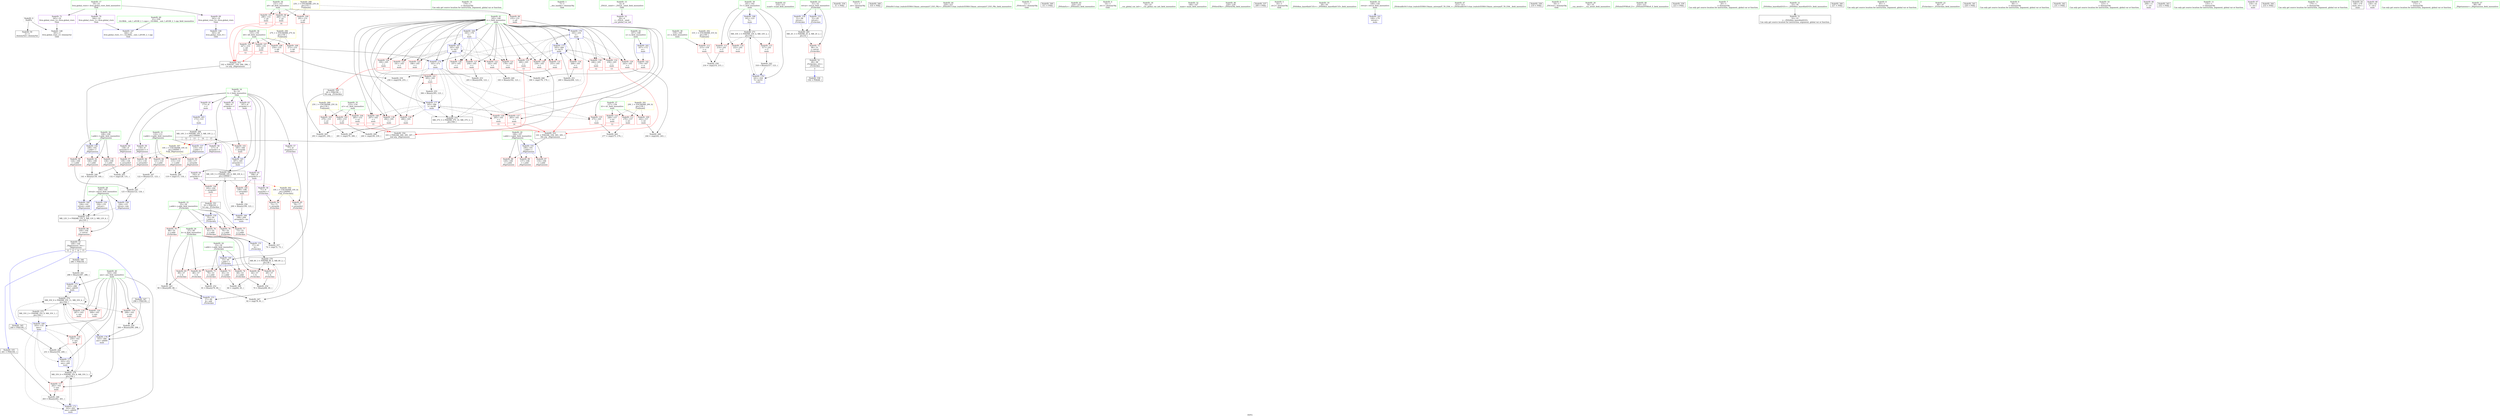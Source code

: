 digraph "SVFG" {
	label="SVFG";

	Node0x55c0185781e0 [shape=record,color=grey,label="{NodeID: 0\nNullPtr}"];
	Node0x55c0185781e0 -> Node0x55c018583120[style=solid];
	Node0x55c0185781e0 -> Node0x55c018589210[style=solid];
	Node0x55c0185b4750 [shape=record,color=black,label="{NodeID: 346\n286 = PHI(100, )\n}"];
	Node0x55c0185b4750 -> Node0x55c01858f1d0[style=solid];
	Node0x55c0185912d0 [shape=record,color=grey,label="{NodeID: 263\n132 = cmp(128, 131, )\n}"];
	Node0x55c0185827e0 [shape=record,color=red,label="{NodeID: 97\n139\<--138\n\<--arrayidx5\n_Z6getansxxx\n}"];
	Node0x55c0185827e0 -> Node0x55c01858fc50[style=solid];
	Node0x55c018578410 [shape=record,color=green,label="{NodeID: 14\n176\<--1\n\<--dummyObj\nCan only get source location for instruction, argument, global var or function.}"];
	Node0x55c018582320 [shape=record,color=red,label="{NodeID: 111\n276\<--157\n\<--b1\nmain\n}"];
	Node0x55c018582320 -> Node0x55c018591150[style=solid];
	Node0x55c018580e50 [shape=record,color=green,label="{NodeID: 28\n104\<--105\nretval\<--retval_field_insensitive\n_Z6getansxxx\n}"];
	Node0x55c018580e50 -> Node0x55c018584f50[style=solid];
	Node0x55c018580e50 -> Node0x55c018589a60[style=solid];
	Node0x55c018580e50 -> Node0x55c018589b30[style=solid];
	Node0x55c018580e50 -> Node0x55c018589c00[style=solid];
	Node0x55c0185a2d60 [shape=record,color=yellow,style=double,label="{NodeID: 291\n29V_1 = ENCHI(MR_29V_0)\npts\{158 \}\nFun[main]}"];
	Node0x55c0185a2d60 -> Node0x55c018582180[style=dashed];
	Node0x55c0185a2d60 -> Node0x55c018582250[style=dashed];
	Node0x55c0185a2d60 -> Node0x55c018582320[style=dashed];
	Node0x55c018587f30 [shape=record,color=red,label="{NodeID: 125\n191\<--165\n\<--i\nmain\n}"];
	Node0x55c018581930 [shape=record,color=green,label="{NodeID: 42\n167\<--168\nn\<--n_field_insensitive\nmain\n}"];
	Node0x55c018581930 -> Node0x55c018588d00[style=solid];
	Node0x55c018581930 -> Node0x55c018589da0[style=solid];
	Node0x55c018588a90 [shape=record,color=red,label="{NodeID: 139\n295\<--165\n\<--i\nmain\n|{<s0>15}}"];
	Node0x55c018588a90:s0 -> Node0x55c0185b4e50[style=solid,color=red];
	Node0x55c018583660 [shape=record,color=purple,label="{NodeID: 56\n71\<--8\narrayidx\<--f\n_Z5checkxx\n}"];
	Node0x55c018583660 -> Node0x55c018584db0[style=solid];
	Node0x55c018589650 [shape=record,color=blue,label="{NodeID: 153\n57\<--90\nk\<--add\n_Z5checkxx\n}"];
	Node0x55c018589650 -> Node0x55c01859e090[style=dashed];
	Node0x55c0185841f0 [shape=record,color=purple,label="{NodeID: 70\n344\<--19\nllvm.global_ctors_1\<--llvm.global_ctors\nGlob }"];
	Node0x55c0185841f0 -> Node0x55c018589110[style=solid];
	Node0x55c01858ff50 [shape=record,color=grey,label="{NodeID: 250\n300 = Binary(299, 298, )\n}"];
	Node0x55c01858ff50 -> Node0x55c01858a900[style=solid];
	Node0x55c01858a1b0 [shape=record,color=blue,label="{NodeID: 167\n165\<--205\ni\<--inc7\nmain\n}"];
	Node0x55c01858a1b0 -> Node0x55c018587bf0[style=dashed];
	Node0x55c01858a1b0 -> Node0x55c018587cc0[style=dashed];
	Node0x55c01858a1b0 -> Node0x55c018587d90[style=dashed];
	Node0x55c01858a1b0 -> Node0x55c018587e60[style=dashed];
	Node0x55c01858a1b0 -> Node0x55c018587f30[style=dashed];
	Node0x55c01858a1b0 -> Node0x55c018588000[style=dashed];
	Node0x55c01858a1b0 -> Node0x55c0185880d0[style=dashed];
	Node0x55c01858a1b0 -> Node0x55c01858a1b0[style=dashed];
	Node0x55c01858a1b0 -> Node0x55c01859d190[style=dashed];
	Node0x55c018584db0 [shape=record,color=red,label="{NodeID: 84\n72\<--71\n\<--arrayidx\n_Z5checkxx\n}"];
	Node0x55c018584db0 -> Node0x55c0185909d0[style=solid];
	Node0x55c018578140 [shape=record,color=green,label="{NodeID: 1\n7\<--1\n__dso_handle\<--dummyObj\nGlob }"];
	Node0x55c0185b4890 [shape=record,color=black,label="{NodeID: 347\n298 = PHI(100, )\n}"];
	Node0x55c0185b4890 -> Node0x55c01858ff50[style=solid];
	Node0x55c018591450 [shape=record,color=grey,label="{NodeID: 264\n240 = cmp(238, 239, )\n}"];
	Node0x55c0185828b0 [shape=record,color=red,label="{NodeID: 98\n235\<--151\n\<--a0\nmain\n}"];
	Node0x55c0185828b0 -> Node0x55c01858a420[style=solid];
	Node0x55c0185772c0 [shape=record,color=green,label="{NodeID: 15\n4\<--6\n_ZStL8__ioinit\<--_ZStL8__ioinit_field_insensitive\nGlob }"];
	Node0x55c0185772c0 -> Node0x55c018583590[style=solid];
	Node0x55c0185823f0 [shape=record,color=red,label="{NodeID: 112\n215\<--159\n\<--o\nmain\n}"];
	Node0x55c0185823f0 -> Node0x55c018590b50[style=solid];
	Node0x55c018580ee0 [shape=record,color=green,label="{NodeID: 29\n106\<--107\ni.addr\<--i.addr_field_insensitive\n_Z6getansxxx\n}"];
	Node0x55c018580ee0 -> Node0x55c018585020[style=solid];
	Node0x55c018580ee0 -> Node0x55c0185850f0[style=solid];
	Node0x55c018580ee0 -> Node0x55c0185851c0[style=solid];
	Node0x55c018580ee0 -> Node0x55c0185897f0[style=solid];
	Node0x55c0185a2e40 [shape=record,color=yellow,style=double,label="{NodeID: 292\n31V_1 = ENCHI(MR_31V_0)\npts\{160 \}\nFun[main]}"];
	Node0x55c0185a2e40 -> Node0x55c0185823f0[style=dashed];
	Node0x55c018588000 [shape=record,color=red,label="{NodeID: 126\n197\<--165\n\<--i\nmain\n}"];
	Node0x55c018581a00 [shape=record,color=green,label="{NodeID: 43\n210\<--211\nscanf\<--scanf_field_insensitive\n}"];
	Node0x55c018588b60 [shape=record,color=red,label="{NodeID: 140\n297\<--165\n\<--i\nmain\n|{<s0>15}}"];
	Node0x55c018588b60:s0 -> Node0x55c0185b5400[style=solid,color=red];
	Node0x55c018583730 [shape=record,color=purple,label="{NodeID: 57\n77\<--8\narrayidx2\<--f\n_Z5checkxx\n}"];
	Node0x55c018583730 -> Node0x55c018584e80[style=solid];
	Node0x55c018589720 [shape=record,color=blue,label="{NodeID: 154\n51\<--94\nretval\<--\n_Z5checkxx\n}"];
	Node0x55c018589720 -> Node0x55c0185a0d90[style=dashed];
	Node0x55c0185842f0 [shape=record,color=purple,label="{NodeID: 71\n345\<--19\nllvm.global_ctors_2\<--llvm.global_ctors\nGlob }"];
	Node0x55c0185842f0 -> Node0x55c018589210[style=solid];
	Node0x55c01829e480 [shape=record,color=black,label="{NodeID: 334\n31 = PHI()\n}"];
	Node0x55c0185900d0 [shape=record,color=grey,label="{NodeID: 251\n269 = Binary(268, 123, )\n}"];
	Node0x55c0185900d0 -> Node0x55c01858a690[style=solid];
	Node0x55c01858a280 [shape=record,color=blue,label="{NodeID: 168\n161\<--123\nT\<--\nmain\n}"];
	Node0x55c01858a280 -> Node0x55c01859c790[style=dashed];
	Node0x55c018584e80 [shape=record,color=red,label="{NodeID: 85\n78\<--77\n\<--arrayidx2\n_Z5checkxx\n}"];
	Node0x55c018584e80 -> Node0x55c018586920[style=solid];
	Node0x55c018576ac0 [shape=record,color=green,label="{NodeID: 2\n11\<--1\n.str\<--dummyObj\nGlob }"];
	Node0x55c0185b49d0 [shape=record,color=black,label="{NodeID: 348\n310 = PHI()\n}"];
	Node0x55c0185915d0 [shape=record,color=grey,label="{NodeID: 265\n293 = cmp(291, 292, )\n}"];
	Node0x55c018582980 [shape=record,color=red,label="{NodeID: 99\n284\<--151\n\<--a0\nmain\n|{<s0>14}}"];
	Node0x55c018582980:s0 -> Node0x55c0185b5200[style=solid,color=red];
	Node0x55c018577390 [shape=record,color=green,label="{NodeID: 16\n8\<--10\nf\<--f_field_insensitive\nGlob }"];
	Node0x55c018577390 -> Node0x55c018583660[style=solid];
	Node0x55c018577390 -> Node0x55c018583730[style=solid];
	Node0x55c018577390 -> Node0x55c018583800[style=solid];
	Node0x55c018577390 -> Node0x55c0185838d0[style=solid];
	Node0x55c018577390 -> Node0x55c0185839a0[style=solid];
	Node0x55c018577390 -> Node0x55c018583a70[style=solid];
	Node0x55c018577390 -> Node0x55c018583b40[style=solid];
	Node0x55c018577390 -> Node0x55c018583c10[style=solid];
	Node0x55c018577390 -> Node0x55c018583ce0[style=solid];
	Node0x55c018577390 -> Node0x55c018583db0[style=solid];
	Node0x55c01859ef90 [shape=record,color=black,label="{NodeID: 279\nMR_12V_3 = PHI(MR_12V_5, MR_12V_2, MR_12V_4, )\npts\{105 \}\n}"];
	Node0x55c01859ef90 -> Node0x55c018584f50[style=dashed];
	Node0x55c0185824c0 [shape=record,color=red,label="{NodeID: 113\n214\<--161\n\<--T\nmain\n}"];
	Node0x55c0185824c0 -> Node0x55c018590b50[style=solid];
	Node0x55c018580f70 [shape=record,color=green,label="{NodeID: 30\n108\<--109\nl.addr\<--l.addr_field_insensitive\n_Z6getansxxx\n}"];
	Node0x55c018580f70 -> Node0x55c018585290[style=solid];
	Node0x55c018580f70 -> Node0x55c018585360[style=solid];
	Node0x55c018580f70 -> Node0x55c018585430[style=solid];
	Node0x55c018580f70 -> Node0x55c0185898c0[style=solid];
	Node0x55c0185880d0 [shape=record,color=red,label="{NodeID: 127\n204\<--165\n\<--i\nmain\n}"];
	Node0x55c0185880d0 -> Node0x55c0185903d0[style=solid];
	Node0x55c018581b00 [shape=record,color=green,label="{NodeID: 44\n220\<--221\n_ZStlsISt11char_traitsIcEERSt13basic_ostreamIcT_ES5_PKc\<--_ZStlsISt11char_traitsIcEERSt13basic_ostreamIcT_ES5_PKc_field_insensitive\n}"];
	Node0x55c0185a3bc0 [shape=record,color=yellow,style=double,label="{NodeID: 307\n10V_1 = ENCHI(MR_10V_0)\npts\{100000 \}\nFun[_Z6getansxxx]}"];
	Node0x55c0185a3bc0 -> Node0x55c0185856a0[style=dashed];
	Node0x55c0185a3bc0 -> Node0x55c018582710[style=dashed];
	Node0x55c0185a3bc0 -> Node0x55c0185827e0[style=dashed];
	Node0x55c018588c30 [shape=record,color=red,label="{NodeID: 141\n305\<--165\n\<--i\nmain\n}"];
	Node0x55c018588c30 -> Node0x55c0185906d0[style=solid];
	Node0x55c018583800 [shape=record,color=purple,label="{NodeID: 58\n117\<--8\narrayidx\<--f\n_Z6getansxxx\n}"];
	Node0x55c018583800 -> Node0x55c0185856a0[style=solid];
	Node0x55c0185897f0 [shape=record,color=blue,label="{NodeID: 155\n106\<--101\ni.addr\<--i\n_Z6getansxxx\n}"];
	Node0x55c0185897f0 -> Node0x55c018585020[style=dashed];
	Node0x55c0185897f0 -> Node0x55c0185850f0[style=dashed];
	Node0x55c0185897f0 -> Node0x55c0185851c0[style=dashed];
	Node0x55c0185843f0 [shape=record,color=red,label="{NodeID: 72\n96\<--51\n\<--retval\n_Z5checkxx\n}"];
	Node0x55c0185843f0 -> Node0x55c018583320[style=solid];
	Node0x55c0185b3ab0 [shape=record,color=black,label="{NodeID: 335\n261 = PHI(100, )\n}"];
	Node0x55c0185b3ab0 -> Node0x55c01858f950[style=solid];
	Node0x55c018590250 [shape=record,color=grey,label="{NodeID: 252\n81 = Binary(79, 80, )\n}"];
	Node0x55c018590250 -> Node0x55c018586920[style=solid];
	Node0x55c01858a350 [shape=record,color=blue,label="{NodeID: 169\n163\<--135\nans\<--\nmain\n}"];
	Node0x55c01858a350 -> Node0x55c018587820[style=dashed];
	Node0x55c01858a350 -> Node0x55c0185878b0[style=dashed];
	Node0x55c01858a350 -> Node0x55c01858a4f0[style=dashed];
	Node0x55c01858a350 -> Node0x55c01858a5c0[style=dashed];
	Node0x55c01858a350 -> Node0x55c01859c290[style=dashed];
	Node0x55c01858a350 -> Node0x55c01859d690[style=dashed];
	Node0x55c018584f50 [shape=record,color=red,label="{NodeID: 86\n144\<--104\n\<--retval\n_Z6getansxxx\n}"];
	Node0x55c018584f50 -> Node0x55c0185833f0[style=solid];
	Node0x55c018576c40 [shape=record,color=green,label="{NodeID: 3\n13\<--1\n_ZSt4cout\<--dummyObj\nGlob }"];
	Node0x55c0185b4aa0 [shape=record,color=black,label="{NodeID: 349\n311 = PHI()\n}"];
	Node0x55c0185867a0 [shape=record,color=grey,label="{NodeID: 266\n244 = cmp(242, 243, )\n}"];
	Node0x55c018582a50 [shape=record,color=red,label="{NodeID: 100\n291\<--151\n\<--a0\nmain\n}"];
	Node0x55c018582a50 -> Node0x55c0185915d0[style=solid];
	Node0x55c018577460 [shape=record,color=green,label="{NodeID: 17\n19\<--23\nllvm.global_ctors\<--llvm.global_ctors_field_insensitive\nGlob }"];
	Node0x55c018577460 -> Node0x55c0185840f0[style=solid];
	Node0x55c018577460 -> Node0x55c0185841f0[style=solid];
	Node0x55c018577460 -> Node0x55c0185842f0[style=solid];
	Node0x55c018582590 [shape=record,color=red,label="{NodeID: 114\n222\<--161\n\<--T\nmain\n}"];
	Node0x55c018581040 [shape=record,color=green,label="{NodeID: 31\n110\<--111\nr.addr\<--r.addr_field_insensitive\n_Z6getansxxx\n}"];
	Node0x55c018581040 -> Node0x55c018585500[style=solid];
	Node0x55c018581040 -> Node0x55c0185855d0[style=solid];
	Node0x55c018581040 -> Node0x55c018589990[style=solid];
	Node0x55c0185881a0 [shape=record,color=red,label="{NodeID: 128\n238\<--165\n\<--i\nmain\n}"];
	Node0x55c0185881a0 -> Node0x55c018591450[style=solid];
	Node0x55c018581c00 [shape=record,color=green,label="{NodeID: 45\n224\<--225\n_ZNSolsEx\<--_ZNSolsEx_field_insensitive\n}"];
	Node0x55c018588d00 [shape=record,color=red,label="{NodeID: 142\n179\<--167\n\<--n\nmain\n}"];
	Node0x55c018588d00 -> Node0x55c018586aa0[style=solid];
	Node0x55c0185838d0 [shape=record,color=purple,label="{NodeID: 59\n130\<--8\narrayidx1\<--f\n_Z6getansxxx\n}"];
	Node0x55c0185838d0 -> Node0x55c018582710[style=solid];
	Node0x55c0185898c0 [shape=record,color=blue,label="{NodeID: 156\n108\<--102\nl.addr\<--l\n_Z6getansxxx\n}"];
	Node0x55c0185898c0 -> Node0x55c018585290[style=dashed];
	Node0x55c0185898c0 -> Node0x55c018585360[style=dashed];
	Node0x55c0185898c0 -> Node0x55c018585430[style=dashed];
	Node0x55c0185844c0 [shape=record,color=red,label="{NodeID: 73\n65\<--53\n\<--i.addr\n_Z5checkxx\n}"];
	Node0x55c0185844c0 -> Node0x55c018586c20[style=solid];
	Node0x55c0185b3ca0 [shape=record,color=black,label="{NodeID: 336\n194 = PHI(48, )\n}"];
	Node0x55c0185903d0 [shape=record,color=grey,label="{NodeID: 253\n205 = Binary(204, 123, )\n}"];
	Node0x55c0185903d0 -> Node0x55c01858a1b0[style=solid];
	Node0x55c01858a420 [shape=record,color=blue,label="{NodeID: 170\n165\<--235\ni\<--\nmain\n}"];
	Node0x55c01858a420 -> Node0x55c0185881a0[style=dashed];
	Node0x55c01858a420 -> Node0x55c018588270[style=dashed];
	Node0x55c01858a420 -> Node0x55c018588340[style=dashed];
	Node0x55c01858a420 -> Node0x55c018588410[style=dashed];
	Node0x55c01858a420 -> Node0x55c0185884e0[style=dashed];
	Node0x55c01858a420 -> Node0x55c0185885b0[style=dashed];
	Node0x55c01858a420 -> Node0x55c018588680[style=dashed];
	Node0x55c01858a420 -> Node0x55c01858a690[style=dashed];
	Node0x55c01858a420 -> Node0x55c01858a760[style=dashed];
	Node0x55c018585020 [shape=record,color=red,label="{NodeID: 87\n116\<--106\n\<--i.addr\n_Z6getansxxx\n}"];
	Node0x55c018565d80 [shape=record,color=green,label="{NodeID: 4\n14\<--1\n.str.1\<--dummyObj\nGlob }"];
	Node0x55c0185b4b70 [shape=record,color=black,label="{NodeID: 350\n49 = PHI(190, )\n0th arg _Z5checkxx }"];
	Node0x55c0185b4b70 -> Node0x55c018589310[style=solid];
	Node0x55c018586920 [shape=record,color=grey,label="{NodeID: 267\n82 = cmp(78, 81, )\n}"];
	Node0x55c018582b20 [shape=record,color=red,label="{NodeID: 101\n296\<--151\n\<--a0\nmain\n|{<s0>15}}"];
	Node0x55c018582b20:s0 -> Node0x55c0185b5200[style=solid,color=red];
	Node0x55c018577530 [shape=record,color=green,label="{NodeID: 18\n24\<--25\n__cxx_global_var_init\<--__cxx_global_var_init_field_insensitive\n}"];
	Node0x55c018587790 [shape=record,color=red,label="{NodeID: 115\n317\<--161\n\<--T\nmain\n}"];
	Node0x55c018587790 -> Node0x55c01858f350[style=solid];
	Node0x55c018581110 [shape=record,color=green,label="{NodeID: 32\n146\<--147\nmain\<--main_field_insensitive\n}"];
	Node0x55c018588270 [shape=record,color=red,label="{NodeID: 129\n243\<--165\n\<--i\nmain\n}"];
	Node0x55c018588270 -> Node0x55c0185867a0[style=solid];
	Node0x55c018581d00 [shape=record,color=green,label="{NodeID: 46\n229\<--230\n_ZNSirsERx\<--_ZNSirsERx_field_insensitive\n}"];
	Node0x55c018588dd0 [shape=record,color=red,label="{NodeID: 143\n185\<--184\n\<--arrayidx\nmain\n}"];
	Node0x55c018588dd0 -> Node0x55c01858a010[style=solid];
	Node0x55c0185839a0 [shape=record,color=purple,label="{NodeID: 60\n138\<--8\narrayidx5\<--f\n_Z6getansxxx\n}"];
	Node0x55c0185839a0 -> Node0x55c0185827e0[style=solid];
	Node0x55c018589990 [shape=record,color=blue,label="{NodeID: 157\n110\<--103\nr.addr\<--r\n_Z6getansxxx\n}"];
	Node0x55c018589990 -> Node0x55c018585500[style=dashed];
	Node0x55c018589990 -> Node0x55c0185855d0[style=dashed];
	Node0x55c018584590 [shape=record,color=red,label="{NodeID: 74\n68\<--53\n\<--i.addr\n_Z5checkxx\n}"];
	Node0x55c018584590 -> Node0x55c018590550[style=solid];
	Node0x55c0185b3d70 [shape=record,color=black,label="{NodeID: 337\n209 = PHI()\n}"];
	Node0x55c018590550 [shape=record,color=grey,label="{NodeID: 254\n70 = Binary(68, 69, )\n}"];
	Node0x55c01858a4f0 [shape=record,color=blue,label="{NodeID: 171\n163\<--251\nans\<--add\nmain\n}"];
	Node0x55c01858a4f0 -> Node0x55c01859c290[style=dashed];
	Node0x55c0185850f0 [shape=record,color=red,label="{NodeID: 88\n129\<--106\n\<--i.addr\n_Z6getansxxx\n}"];
	Node0x55c018565e10 [shape=record,color=green,label="{NodeID: 5\n16\<--1\n.str.2\<--dummyObj\nGlob }"];
	Node0x55c0185b4d10 [shape=record,color=black,label="{NodeID: 351\n50 = PHI(193, )\n1st arg _Z5checkxx }"];
	Node0x55c0185b4d10 -> Node0x55c0185893e0[style=solid];
	Node0x55c018586aa0 [shape=record,color=grey,label="{NodeID: 268\n180 = cmp(178, 179, )\n}"];
	Node0x55c018582bf0 [shape=record,color=red,label="{NodeID: 102\n239\<--153\n\<--a1\nmain\n}"];
	Node0x55c018582bf0 -> Node0x55c018591450[style=solid];
	Node0x55c018577600 [shape=record,color=green,label="{NodeID: 19\n28\<--29\n_ZNSt8ios_base4InitC1Ev\<--_ZNSt8ios_base4InitC1Ev_field_insensitive\n}"];
	Node0x55c018587820 [shape=record,color=red,label="{NodeID: 116\n250\<--163\n\<--ans\nmain\n}"];
	Node0x55c018587820 -> Node0x55c01858f650[style=solid];
	Node0x55c0185811e0 [shape=record,color=green,label="{NodeID: 33\n149\<--150\nretval\<--retval_field_insensitive\nmain\n}"];
	Node0x55c0185811e0 -> Node0x55c018589cd0[style=solid];
	Node0x55c018588340 [shape=record,color=red,label="{NodeID: 130\n246\<--165\n\<--i\nmain\n|{<s0>12}}"];
	Node0x55c018588340:s0 -> Node0x55c0185b4e50[style=solid,color=red];
	Node0x55c018581e00 [shape=record,color=green,label="{NodeID: 47\n312\<--313\n_ZSt4endlIcSt11char_traitsIcEERSt13basic_ostreamIT_T0_ES6_\<--_ZSt4endlIcSt11char_traitsIcEERSt13basic_ostreamIT_T0_ES6__field_insensitive\n}"];
	Node0x55c018588ea0 [shape=record,color=red,label="{NodeID: 144\n193\<--192\n\<--arrayidx3\nmain\n|{<s0>3}}"];
	Node0x55c018588ea0:s0 -> Node0x55c0185b4d10[style=solid,color=red];
	Node0x55c018583a70 [shape=record,color=purple,label="{NodeID: 61\n173\<--8\n\<--f\nmain\n}"];
	Node0x55c018583a70 -> Node0x55c018589e70[style=solid];
	Node0x55c01858f1d0 [shape=record,color=grey,label="{NodeID: 241\n288 = Binary(287, 286, )\n}"];
	Node0x55c01858f1d0 -> Node0x55c01858a830[style=solid];
	Node0x55c018589a60 [shape=record,color=blue,label="{NodeID: 158\n104\<--125\nretval\<--sub\n_Z6getansxxx\n}"];
	Node0x55c018589a60 -> Node0x55c01859ef90[style=dashed];
	Node0x55c018584660 [shape=record,color=red,label="{NodeID: 75\n79\<--53\n\<--i.addr\n_Z5checkxx\n}"];
	Node0x55c018584660 -> Node0x55c018590250[style=solid];
	Node0x55c0185b3e40 [shape=record,color=black,label="{NodeID: 338\n219 = PHI()\n}"];
	Node0x55c0185906d0 [shape=record,color=grey,label="{NodeID: 255\n306 = Binary(305, 123, )\n}"];
	Node0x55c0185906d0 -> Node0x55c01858a9d0[style=solid];
	Node0x55c01858a5c0 [shape=record,color=blue,label="{NodeID: 172\n163\<--263\nans\<--add28\nmain\n}"];
	Node0x55c01858a5c0 -> Node0x55c01859c290[style=dashed];
	Node0x55c0185851c0 [shape=record,color=red,label="{NodeID: 89\n137\<--106\n\<--i.addr\n_Z6getansxxx\n}"];
	Node0x55c018562950 [shape=record,color=green,label="{NodeID: 6\n18\<--1\n_ZSt3cin\<--dummyObj\nGlob }"];
	Node0x55c0185b4e50 [shape=record,color=black,label="{NodeID: 352\n101 = PHI(246, 258, 283, 295, )\n0th arg _Z6getansxxx }"];
	Node0x55c0185b4e50 -> Node0x55c0185897f0[style=solid];
	Node0x55c018586c20 [shape=record,color=grey,label="{NodeID: 269\n66 = cmp(64, 65, )\n}"];
	Node0x55c018582cc0 [shape=record,color=red,label="{NodeID: 103\n279\<--153\n\<--a1\nmain\n}"];
	Node0x55c018582cc0 -> Node0x55c018590fd0[style=solid];
	Node0x55c0185776d0 [shape=record,color=green,label="{NodeID: 20\n34\<--35\n__cxa_atexit\<--__cxa_atexit_field_insensitive\n}"];
	Node0x55c0185878b0 [shape=record,color=red,label="{NodeID: 117\n262\<--163\n\<--ans\nmain\n}"];
	Node0x55c0185878b0 -> Node0x55c01858f950[style=solid];
	Node0x55c0185812b0 [shape=record,color=green,label="{NodeID: 34\n151\<--152\na0\<--a0_field_insensitive\nmain\n}"];
	Node0x55c0185812b0 -> Node0x55c0185828b0[style=solid];
	Node0x55c0185812b0 -> Node0x55c018582980[style=solid];
	Node0x55c0185812b0 -> Node0x55c018582a50[style=solid];
	Node0x55c0185812b0 -> Node0x55c018582b20[style=solid];
	Node0x55c018588410 [shape=record,color=red,label="{NodeID: 131\n255\<--165\n\<--i\nmain\n}"];
	Node0x55c018588410 -> Node0x55c018590cd0[style=solid];
	Node0x55c018582f20 [shape=record,color=green,label="{NodeID: 48\n314\<--315\n_ZNSolsEPFRSoS_E\<--_ZNSolsEPFRSoS_E_field_insensitive\n}"];
	Node0x55c018588f70 [shape=record,color=red,label="{NodeID: 145\n199\<--198\n\<--arrayidx5\nmain\n}"];
	Node0x55c018588f70 -> Node0x55c018590850[style=solid];
	Node0x55c018583b40 [shape=record,color=purple,label="{NodeID: 62\n184\<--8\narrayidx\<--f\nmain\n}"];
	Node0x55c018583b40 -> Node0x55c018588dd0[style=solid];
	Node0x55c01858f350 [shape=record,color=grey,label="{NodeID: 242\n318 = Binary(317, 123, )\n}"];
	Node0x55c01858f350 -> Node0x55c01858aaa0[style=solid];
	Node0x55c018589b30 [shape=record,color=blue,label="{NodeID: 159\n104\<--135\nretval\<--\n_Z6getansxxx\n}"];
	Node0x55c018589b30 -> Node0x55c01859ef90[style=dashed];
	Node0x55c018584730 [shape=record,color=red,label="{NodeID: 76\n61\<--55\n\<--j.addr\n_Z5checkxx\n}"];
	Node0x55c018584730 -> Node0x55c0185894b0[style=solid];
	Node0x55c0185b3f10 [shape=record,color=black,label="{NodeID: 339\n223 = PHI()\n}"];
	Node0x55c018590850 [shape=record,color=grey,label="{NodeID: 256\n200 = Binary(199, 123, )\n}"];
	Node0x55c018590850 -> Node0x55c01858a0e0[style=solid];
	Node0x55c01858a690 [shape=record,color=blue,label="{NodeID: 173\n165\<--269\ni\<--inc31\nmain\n}"];
	Node0x55c01858a690 -> Node0x55c0185881a0[style=dashed];
	Node0x55c01858a690 -> Node0x55c018588270[style=dashed];
	Node0x55c01858a690 -> Node0x55c018588340[style=dashed];
	Node0x55c01858a690 -> Node0x55c018588410[style=dashed];
	Node0x55c01858a690 -> Node0x55c0185884e0[style=dashed];
	Node0x55c01858a690 -> Node0x55c0185885b0[style=dashed];
	Node0x55c01858a690 -> Node0x55c018588680[style=dashed];
	Node0x55c01858a690 -> Node0x55c01858a690[style=dashed];
	Node0x55c01858a690 -> Node0x55c01858a760[style=dashed];
	Node0x55c018585290 [shape=record,color=red,label="{NodeID: 90\n124\<--108\n\<--l.addr\n_Z6getansxxx\n}"];
	Node0x55c018585290 -> Node0x55c01858f7d0[style=solid];
	Node0x55c0185629e0 [shape=record,color=green,label="{NodeID: 7\n20\<--1\n\<--dummyObj\nCan only get source location for instruction, argument, global var or function.}"];
	Node0x55c0185b5200 [shape=record,color=black,label="{NodeID: 353\n102 = PHI(247, 259, 284, 296, )\n1st arg _Z6getansxxx }"];
	Node0x55c0185b5200 -> Node0x55c0185898c0[style=solid];
	Node0x55c01859c290 [shape=record,color=black,label="{NodeID: 270\nMR_35V_6 = PHI(MR_35V_8, MR_35V_5, )\npts\{164 \}\n}"];
	Node0x55c01859c290 -> Node0x55c018587820[style=dashed];
	Node0x55c01859c290 -> Node0x55c0185878b0[style=dashed];
	Node0x55c01859c290 -> Node0x55c01858a4f0[style=dashed];
	Node0x55c01859c290 -> Node0x55c01858a5c0[style=dashed];
	Node0x55c01859c290 -> Node0x55c01859c290[style=dashed];
	Node0x55c01859c290 -> Node0x55c01859d690[style=dashed];
	Node0x55c018582d90 [shape=record,color=red,label="{NodeID: 104\n285\<--153\n\<--a1\nmain\n|{<s0>14}}"];
	Node0x55c018582d90:s0 -> Node0x55c0185b5400[style=solid,color=red];
	Node0x55c0185777a0 [shape=record,color=green,label="{NodeID: 21\n33\<--39\n_ZNSt8ios_base4InitD1Ev\<--_ZNSt8ios_base4InitD1Ev_field_insensitive\n}"];
	Node0x55c0185777a0 -> Node0x55c018583220[style=solid];
	Node0x55c0185a0890 [shape=record,color=black,label="{NodeID: 284\nMR_10V_3 = PHI(MR_10V_5, MR_10V_2, )\npts\{100000 \}\n|{|<s2>12|<s3>13|<s4>14|<s5>15}}"];
	Node0x55c0185a0890 -> Node0x55c018588dd0[style=dashed];
	Node0x55c0185a0890 -> Node0x55c01858a010[style=dashed];
	Node0x55c0185a0890:s2 -> Node0x55c0185a3bc0[style=dashed,color=red];
	Node0x55c0185a0890:s3 -> Node0x55c0185a3bc0[style=dashed,color=red];
	Node0x55c0185a0890:s4 -> Node0x55c0185a3bc0[style=dashed,color=red];
	Node0x55c0185a0890:s5 -> Node0x55c0185a3bc0[style=dashed,color=red];
	Node0x55c018587980 [shape=record,color=red,label="{NodeID: 118\n287\<--163\n\<--ans\nmain\n}"];
	Node0x55c018587980 -> Node0x55c01858f1d0[style=solid];
	Node0x55c018581380 [shape=record,color=green,label="{NodeID: 35\n153\<--154\na1\<--a1_field_insensitive\nmain\n}"];
	Node0x55c018581380 -> Node0x55c018582bf0[style=solid];
	Node0x55c018581380 -> Node0x55c018582cc0[style=solid];
	Node0x55c018581380 -> Node0x55c018582d90[style=solid];
	Node0x55c0185884e0 [shape=record,color=red,label="{NodeID: 132\n258\<--165\n\<--i\nmain\n|{<s0>13}}"];
	Node0x55c0185884e0:s0 -> Node0x55c0185b4e50[style=solid,color=red];
	Node0x55c018583020 [shape=record,color=green,label="{NodeID: 49\n21\<--339\n_GLOBAL__sub_I_a9108_2_1.cpp\<--_GLOBAL__sub_I_a9108_2_1.cpp_field_insensitive\n}"];
	Node0x55c018583020 -> Node0x55c018589110[style=solid];
	Node0x55c018589040 [shape=record,color=blue,label="{NodeID: 146\n343\<--20\nllvm.global_ctors_0\<--\nGlob }"];
	Node0x55c018583c10 [shape=record,color=purple,label="{NodeID: 63\n187\<--8\narrayidx1\<--f\nmain\n}"];
	Node0x55c018583c10 -> Node0x55c01858a010[style=solid];
	Node0x55c01858f4d0 [shape=record,color=grey,label="{NodeID: 243\n90 = Binary(89, 88, )\n}"];
	Node0x55c01858f4d0 -> Node0x55c018589650[style=solid];
	Node0x55c018589c00 [shape=record,color=blue,label="{NodeID: 160\n104\<--141\nretval\<--sub6\n_Z6getansxxx\n}"];
	Node0x55c018589c00 -> Node0x55c01859ef90[style=dashed];
	Node0x55c018584800 [shape=record,color=red,label="{NodeID: 77\n73\<--55\n\<--j.addr\n_Z5checkxx\n}"];
	Node0x55c018584800 -> Node0x55c0185909d0[style=solid];
	Node0x55c0185b4010 [shape=record,color=black,label="{NodeID: 340\n227 = PHI()\n}"];
	Node0x55c0185909d0 [shape=record,color=grey,label="{NodeID: 257\n74 = cmp(72, 73, )\n}"];
	Node0x55c01858a760 [shape=record,color=blue,label="{NodeID: 174\n165\<--272\ni\<--\nmain\n}"];
	Node0x55c01858a760 -> Node0x55c018588750[style=dashed];
	Node0x55c01858a760 -> Node0x55c018588820[style=dashed];
	Node0x55c01858a760 -> Node0x55c0185888f0[style=dashed];
	Node0x55c01858a760 -> Node0x55c0185889c0[style=dashed];
	Node0x55c01858a760 -> Node0x55c018588a90[style=dashed];
	Node0x55c01858a760 -> Node0x55c018588b60[style=dashed];
	Node0x55c01858a760 -> Node0x55c018588c30[style=dashed];
	Node0x55c01858a760 -> Node0x55c01858a9d0[style=dashed];
	Node0x55c01858a760 -> Node0x55c01859d190[style=dashed];
	Node0x55c018585360 [shape=record,color=red,label="{NodeID: 91\n128\<--108\n\<--l.addr\n_Z6getansxxx\n}"];
	Node0x55c018585360 -> Node0x55c0185912d0[style=solid];
	Node0x55c018577d40 [shape=record,color=green,label="{NodeID: 8\n85\<--1\n\<--dummyObj\nCan only get source location for instruction, argument, global var or function.}"];
	Node0x55c0185b5400 [shape=record,color=black,label="{NodeID: 354\n103 = PHI(248, 260, 285, 297, )\n2nd arg _Z6getansxxx }"];
	Node0x55c0185b5400 -> Node0x55c018589990[style=solid];
	Node0x55c01859c790 [shape=record,color=black,label="{NodeID: 271\nMR_33V_3 = PHI(MR_33V_4, MR_33V_2, )\npts\{162 \}\n}"];
	Node0x55c01859c790 -> Node0x55c0185824c0[style=dashed];
	Node0x55c01859c790 -> Node0x55c018582590[style=dashed];
	Node0x55c01859c790 -> Node0x55c018587790[style=dashed];
	Node0x55c01859c790 -> Node0x55c01858aaa0[style=dashed];
	Node0x55c018582e60 [shape=record,color=red,label="{NodeID: 105\n247\<--155\n\<--b0\nmain\n|{<s0>12}}"];
	Node0x55c018582e60:s0 -> Node0x55c0185b5200[style=solid,color=red];
	Node0x55c018580af0 [shape=record,color=green,label="{NodeID: 22\n46\<--47\n_Z5checkxx\<--_Z5checkxx_field_insensitive\n}"];
	Node0x55c0185a0d90 [shape=record,color=black,label="{NodeID: 285\nMR_2V_3 = PHI(MR_2V_4, MR_2V_2, )\npts\{52 \}\n}"];
	Node0x55c0185a0d90 -> Node0x55c0185843f0[style=dashed];
	Node0x55c018587a50 [shape=record,color=red,label="{NodeID: 119\n299\<--163\n\<--ans\nmain\n}"];
	Node0x55c018587a50 -> Node0x55c01858ff50[style=solid];
	Node0x55c018581450 [shape=record,color=green,label="{NodeID: 36\n155\<--156\nb0\<--b0_field_insensitive\nmain\n}"];
	Node0x55c018581450 -> Node0x55c018582e60[style=solid];
	Node0x55c018581450 -> Node0x55c018581f10[style=solid];
	Node0x55c018581450 -> Node0x55c018581fe0[style=solid];
	Node0x55c018581450 -> Node0x55c0185820b0[style=solid];
	Node0x55c0185885b0 [shape=record,color=red,label="{NodeID: 133\n260\<--165\n\<--i\nmain\n|{<s0>13}}"];
	Node0x55c0185885b0:s0 -> Node0x55c0185b5400[style=solid,color=red];
	Node0x55c018583120 [shape=record,color=black,label="{NodeID: 50\n2\<--3\ndummyVal\<--dummyVal\n}"];
	Node0x55c018589110 [shape=record,color=blue,label="{NodeID: 147\n344\<--21\nllvm.global_ctors_1\<--_GLOBAL__sub_I_a9108_2_1.cpp\nGlob }"];
	Node0x55c018583ce0 [shape=record,color=purple,label="{NodeID: 64\n192\<--8\narrayidx3\<--f\nmain\n}"];
	Node0x55c018583ce0 -> Node0x55c018588ea0[style=solid];
	Node0x55c01858f650 [shape=record,color=grey,label="{NodeID: 244\n251 = Binary(250, 249, )\n}"];
	Node0x55c01858f650 -> Node0x55c01858a4f0[style=solid];
	Node0x55c018589cd0 [shape=record,color=blue,label="{NodeID: 161\n149\<--170\nretval\<--\nmain\n}"];
	Node0x55c0185848d0 [shape=record,color=red,label="{NodeID: 78\n76\<--55\n\<--j.addr\n_Z5checkxx\n}"];
	Node0x55c0185b40e0 [shape=record,color=black,label="{NodeID: 341\n228 = PHI()\n}"];
	Node0x55c018590b50 [shape=record,color=grey,label="{NodeID: 258\n216 = cmp(214, 215, )\n}"];
	Node0x55c01858a830 [shape=record,color=blue,label="{NodeID: 175\n163\<--288\nans\<--add39\nmain\n}"];
	Node0x55c01858a830 -> Node0x55c01859d690[style=dashed];
	Node0x55c018585430 [shape=record,color=red,label="{NodeID: 92\n140\<--108\n\<--l.addr\n_Z6getansxxx\n}"];
	Node0x55c018585430 -> Node0x55c01858fc50[style=solid];
	Node0x55c018577dd0 [shape=record,color=green,label="{NodeID: 9\n94\<--1\n\<--dummyObj\nCan only get source location for instruction, argument, global var or function.}"];
	Node0x55c01859cc90 [shape=record,color=black,label="{NodeID: 272\nMR_35V_2 = PHI(MR_35V_9, MR_35V_1, )\npts\{164 \}\n}"];
	Node0x55c01859cc90 -> Node0x55c01858a350[style=dashed];
	Node0x55c018581f10 [shape=record,color=red,label="{NodeID: 106\n254\<--155\n\<--b0\nmain\n}"];
	Node0x55c018581f10 -> Node0x55c018590cd0[style=solid];
	Node0x55c018580b80 [shape=record,color=green,label="{NodeID: 23\n51\<--52\nretval\<--retval_field_insensitive\n_Z5checkxx\n}"];
	Node0x55c018580b80 -> Node0x55c0185843f0[style=solid];
	Node0x55c018580b80 -> Node0x55c018589580[style=solid];
	Node0x55c018580b80 -> Node0x55c018589720[style=solid];
	Node0x55c0185a1290 [shape=record,color=black,label="{NodeID: 286\nMR_10V_5 = PHI(MR_10V_6, MR_10V_4, )\npts\{100000 \}\n|{|<s4>3}}"];
	Node0x55c0185a1290 -> Node0x55c018588ea0[style=dashed];
	Node0x55c0185a1290 -> Node0x55c018588f70[style=dashed];
	Node0x55c0185a1290 -> Node0x55c01858a0e0[style=dashed];
	Node0x55c0185a1290 -> Node0x55c0185a0890[style=dashed];
	Node0x55c0185a1290:s4 -> Node0x55c0185a3730[style=dashed,color=red];
	Node0x55c018587b20 [shape=record,color=red,label="{NodeID: 120\n309\<--163\n\<--ans\nmain\n}"];
	Node0x55c018581520 [shape=record,color=green,label="{NodeID: 37\n157\<--158\nb1\<--b1_field_insensitive\nmain\n}"];
	Node0x55c018581520 -> Node0x55c018582180[style=solid];
	Node0x55c018581520 -> Node0x55c018582250[style=solid];
	Node0x55c018581520 -> Node0x55c018582320[style=solid];
	Node0x55c018588680 [shape=record,color=red,label="{NodeID: 134\n268\<--165\n\<--i\nmain\n}"];
	Node0x55c018588680 -> Node0x55c0185900d0[style=solid];
	Node0x55c018583220 [shape=record,color=black,label="{NodeID: 51\n32\<--33\n\<--_ZNSt8ios_base4InitD1Ev\nCan only get source location for instruction, argument, global var or function.}"];
	Node0x55c018589210 [shape=record,color=blue, style = dotted,label="{NodeID: 148\n345\<--3\nllvm.global_ctors_2\<--dummyVal\nGlob }"];
	Node0x55c018583db0 [shape=record,color=purple,label="{NodeID: 65\n198\<--8\narrayidx5\<--f\nmain\n}"];
	Node0x55c018583db0 -> Node0x55c018588f70[style=solid];
	Node0x55c018583db0 -> Node0x55c01858a0e0[style=solid];
	Node0x55c01858f7d0 [shape=record,color=grey,label="{NodeID: 245\n125 = Binary(122, 124, )\n}"];
	Node0x55c01858f7d0 -> Node0x55c018589a60[style=solid];
	Node0x55c018589da0 [shape=record,color=blue,label="{NodeID: 162\n167\<--172\nn\<--\nmain\n}"];
	Node0x55c018589da0 -> Node0x55c018588d00[style=dashed];
	Node0x55c0185849a0 [shape=record,color=red,label="{NodeID: 79\n88\<--55\n\<--j.addr\n_Z5checkxx\n}"];
	Node0x55c0185849a0 -> Node0x55c01858f4d0[style=solid];
	Node0x55c0185b4210 [shape=record,color=black,label="{NodeID: 342\n231 = PHI()\n}"];
	Node0x55c018590cd0 [shape=record,color=grey,label="{NodeID: 259\n256 = cmp(254, 255, )\n}"];
	Node0x55c01858a900 [shape=record,color=blue,label="{NodeID: 176\n163\<--300\nans\<--add44\nmain\n}"];
	Node0x55c01858a900 -> Node0x55c01859d690[style=dashed];
	Node0x55c018585500 [shape=record,color=red,label="{NodeID: 93\n115\<--110\n\<--r.addr\n_Z6getansxxx\n}"];
	Node0x55c018585500 -> Node0x55c018590e50[style=solid];
	Node0x55c018577f00 [shape=record,color=green,label="{NodeID: 10\n123\<--1\n\<--dummyObj\nCan only get source location for instruction, argument, global var or function.}"];
	Node0x55c01859d190 [shape=record,color=black,label="{NodeID: 273\nMR_37V_5 = PHI(MR_37V_10, MR_37V_3, )\npts\{166 \}\n}"];
	Node0x55c01859d190 -> Node0x55c01858a420[style=dashed];
	Node0x55c018581fe0 [shape=record,color=red,label="{NodeID: 107\n259\<--155\n\<--b0\nmain\n|{<s0>13}}"];
	Node0x55c018581fe0:s0 -> Node0x55c0185b5200[style=solid,color=red];
	Node0x55c018580c10 [shape=record,color=green,label="{NodeID: 24\n53\<--54\ni.addr\<--i.addr_field_insensitive\n_Z5checkxx\n}"];
	Node0x55c018580c10 -> Node0x55c0185844c0[style=solid];
	Node0x55c018580c10 -> Node0x55c018584590[style=solid];
	Node0x55c018580c10 -> Node0x55c018584660[style=solid];
	Node0x55c018580c10 -> Node0x55c018589310[style=solid];
	Node0x55c018587bf0 [shape=record,color=red,label="{NodeID: 121\n178\<--165\n\<--i\nmain\n}"];
	Node0x55c018587bf0 -> Node0x55c018586aa0[style=solid];
	Node0x55c0185815f0 [shape=record,color=green,label="{NodeID: 38\n159\<--160\no\<--o_field_insensitive\nmain\n}"];
	Node0x55c0185815f0 -> Node0x55c0185823f0[style=solid];
	Node0x55c018588750 [shape=record,color=red,label="{NodeID: 135\n275\<--165\n\<--i\nmain\n}"];
	Node0x55c018588750 -> Node0x55c018591150[style=solid];
	Node0x55c018583320 [shape=record,color=black,label="{NodeID: 52\n48\<--96\n_Z5checkxx_ret\<--\n_Z5checkxx\n|{<s0>3}}"];
	Node0x55c018583320:s0 -> Node0x55c0185b3ca0[style=solid,color=blue];
	Node0x55c018589310 [shape=record,color=blue,label="{NodeID: 149\n53\<--49\ni.addr\<--i\n_Z5checkxx\n}"];
	Node0x55c018589310 -> Node0x55c0185844c0[style=dashed];
	Node0x55c018589310 -> Node0x55c018584590[style=dashed];
	Node0x55c018589310 -> Node0x55c018584660[style=dashed];
	Node0x55c018583e80 [shape=record,color=purple,label="{NodeID: 66\n208\<--11\n\<--.str\nmain\n}"];
	Node0x55c01858f950 [shape=record,color=grey,label="{NodeID: 246\n263 = Binary(262, 261, )\n}"];
	Node0x55c01858f950 -> Node0x55c01858a5c0[style=solid];
	Node0x55c018589e70 [shape=record,color=blue,label="{NodeID: 163\n173\<--123\n\<--\nmain\n}"];
	Node0x55c018589e70 -> Node0x55c0185a0890[style=dashed];
	Node0x55c018584a70 [shape=record,color=red,label="{NodeID: 80\n64\<--57\n\<--k\n_Z5checkxx\n}"];
	Node0x55c018584a70 -> Node0x55c018586c20[style=solid];
	Node0x55c0185b4310 [shape=record,color=black,label="{NodeID: 343\n232 = PHI()\n}"];
	Node0x55c018590e50 [shape=record,color=grey,label="{NodeID: 260\n119 = cmp(115, 118, )\n}"];
	Node0x55c01858a9d0 [shape=record,color=blue,label="{NodeID: 177\n165\<--306\ni\<--inc48\nmain\n}"];
	Node0x55c01858a9d0 -> Node0x55c018588750[style=dashed];
	Node0x55c01858a9d0 -> Node0x55c018588820[style=dashed];
	Node0x55c01858a9d0 -> Node0x55c0185888f0[style=dashed];
	Node0x55c01858a9d0 -> Node0x55c0185889c0[style=dashed];
	Node0x55c01858a9d0 -> Node0x55c018588a90[style=dashed];
	Node0x55c01858a9d0 -> Node0x55c018588b60[style=dashed];
	Node0x55c01858a9d0 -> Node0x55c018588c30[style=dashed];
	Node0x55c01858a9d0 -> Node0x55c01858a9d0[style=dashed];
	Node0x55c01858a9d0 -> Node0x55c01859d190[style=dashed];
	Node0x55c0185855d0 [shape=record,color=red,label="{NodeID: 94\n121\<--110\n\<--r.addr\n_Z6getansxxx\n}"];
	Node0x55c0185855d0 -> Node0x55c01858fad0[style=solid];
	Node0x55c018577f90 [shape=record,color=green,label="{NodeID: 11\n135\<--1\n\<--dummyObj\nCan only get source location for instruction, argument, global var or function.}"];
	Node0x55c01859d690 [shape=record,color=black,label="{NodeID: 274\nMR_35V_9 = PHI(MR_35V_11, MR_35V_4, )\npts\{164 \}\n}"];
	Node0x55c01859d690 -> Node0x55c018587980[style=dashed];
	Node0x55c01859d690 -> Node0x55c018587a50[style=dashed];
	Node0x55c01859d690 -> Node0x55c018587b20[style=dashed];
	Node0x55c01859d690 -> Node0x55c01858a830[style=dashed];
	Node0x55c01859d690 -> Node0x55c01858a900[style=dashed];
	Node0x55c01859d690 -> Node0x55c01859cc90[style=dashed];
	Node0x55c01859d690 -> Node0x55c01859d690[style=dashed];
	Node0x55c0185820b0 [shape=record,color=red,label="{NodeID: 108\n272\<--155\n\<--b0\nmain\n}"];
	Node0x55c0185820b0 -> Node0x55c01858a760[style=solid];
	Node0x55c018580ca0 [shape=record,color=green,label="{NodeID: 25\n55\<--56\nj.addr\<--j.addr_field_insensitive\n_Z5checkxx\n}"];
	Node0x55c018580ca0 -> Node0x55c018584730[style=solid];
	Node0x55c018580ca0 -> Node0x55c018584800[style=solid];
	Node0x55c018580ca0 -> Node0x55c0185848d0[style=solid];
	Node0x55c018580ca0 -> Node0x55c0185849a0[style=solid];
	Node0x55c018580ca0 -> Node0x55c0185893e0[style=solid];
	Node0x55c0185a2ac0 [shape=record,color=yellow,style=double,label="{NodeID: 288\n23V_1 = ENCHI(MR_23V_0)\npts\{152 \}\nFun[main]}"];
	Node0x55c0185a2ac0 -> Node0x55c0185828b0[style=dashed];
	Node0x55c0185a2ac0 -> Node0x55c018582980[style=dashed];
	Node0x55c0185a2ac0 -> Node0x55c018582a50[style=dashed];
	Node0x55c0185a2ac0 -> Node0x55c018582b20[style=dashed];
	Node0x55c018587cc0 [shape=record,color=red,label="{NodeID: 122\n182\<--165\n\<--i\nmain\n}"];
	Node0x55c018587cc0 -> Node0x55c01858fdd0[style=solid];
	Node0x55c0185816c0 [shape=record,color=green,label="{NodeID: 39\n161\<--162\nT\<--T_field_insensitive\nmain\n}"];
	Node0x55c0185816c0 -> Node0x55c0185824c0[style=solid];
	Node0x55c0185816c0 -> Node0x55c018582590[style=solid];
	Node0x55c0185816c0 -> Node0x55c018587790[style=solid];
	Node0x55c0185816c0 -> Node0x55c01858a280[style=solid];
	Node0x55c0185816c0 -> Node0x55c01858aaa0[style=solid];
	Node0x55c0185a3730 [shape=record,color=yellow,style=double,label="{NodeID: 302\n10V_1 = ENCHI(MR_10V_0)\npts\{100000 \}\nFun[_Z5checkxx]}"];
	Node0x55c0185a3730 -> Node0x55c018584db0[style=dashed];
	Node0x55c0185a3730 -> Node0x55c018584e80[style=dashed];
	Node0x55c018588820 [shape=record,color=red,label="{NodeID: 136\n280\<--165\n\<--i\nmain\n}"];
	Node0x55c018588820 -> Node0x55c018590fd0[style=solid];
	Node0x55c0185833f0 [shape=record,color=black,label="{NodeID: 53\n100\<--144\n_Z6getansxxx_ret\<--\n_Z6getansxxx\n|{<s0>12|<s1>13|<s2>14|<s3>15}}"];
	Node0x55c0185833f0:s0 -> Node0x55c0185b4580[style=solid,color=blue];
	Node0x55c0185833f0:s1 -> Node0x55c0185b3ab0[style=solid,color=blue];
	Node0x55c0185833f0:s2 -> Node0x55c0185b4750[style=solid,color=blue];
	Node0x55c0185833f0:s3 -> Node0x55c0185b4890[style=solid,color=blue];
	Node0x55c0185893e0 [shape=record,color=blue,label="{NodeID: 150\n55\<--50\nj.addr\<--j\n_Z5checkxx\n}"];
	Node0x55c0185893e0 -> Node0x55c018584730[style=dashed];
	Node0x55c0185893e0 -> Node0x55c018584800[style=dashed];
	Node0x55c0185893e0 -> Node0x55c0185848d0[style=dashed];
	Node0x55c0185893e0 -> Node0x55c0185849a0[style=dashed];
	Node0x55c018583f50 [shape=record,color=purple,label="{NodeID: 67\n218\<--14\n\<--.str.1\nmain\n}"];
	Node0x55c01858fad0 [shape=record,color=grey,label="{NodeID: 247\n122 = Binary(121, 123, )\n}"];
	Node0x55c01858fad0 -> Node0x55c01858f7d0[style=solid];
	Node0x55c018589f40 [shape=record,color=blue,label="{NodeID: 164\n165\<--176\ni\<--\nmain\n}"];
	Node0x55c018589f40 -> Node0x55c018587bf0[style=dashed];
	Node0x55c018589f40 -> Node0x55c018587cc0[style=dashed];
	Node0x55c018589f40 -> Node0x55c018587d90[style=dashed];
	Node0x55c018589f40 -> Node0x55c018587e60[style=dashed];
	Node0x55c018589f40 -> Node0x55c018587f30[style=dashed];
	Node0x55c018589f40 -> Node0x55c018588000[style=dashed];
	Node0x55c018589f40 -> Node0x55c0185880d0[style=dashed];
	Node0x55c018589f40 -> Node0x55c01858a1b0[style=dashed];
	Node0x55c018589f40 -> Node0x55c01859d190[style=dashed];
	Node0x55c018584b40 [shape=record,color=red,label="{NodeID: 81\n69\<--57\n\<--k\n_Z5checkxx\n}"];
	Node0x55c018584b40 -> Node0x55c018590550[style=solid];
	Node0x55c0185b4410 [shape=record,color=black,label="{NodeID: 344\n233 = PHI()\n}"];
	Node0x55c018590fd0 [shape=record,color=grey,label="{NodeID: 261\n281 = cmp(279, 280, )\n}"];
	Node0x55c01858aaa0 [shape=record,color=blue,label="{NodeID: 178\n161\<--318\nT\<--inc53\nmain\n}"];
	Node0x55c01858aaa0 -> Node0x55c01859c790[style=dashed];
	Node0x55c0185856a0 [shape=record,color=red,label="{NodeID: 95\n118\<--117\n\<--arrayidx\n_Z6getansxxx\n}"];
	Node0x55c0185856a0 -> Node0x55c018590e50[style=solid];
	Node0x55c018578270 [shape=record,color=green,label="{NodeID: 12\n170\<--1\n\<--dummyObj\nCan only get source location for instruction, argument, global var or function.}"];
	Node0x55c018582180 [shape=record,color=red,label="{NodeID: 109\n242\<--157\n\<--b1\nmain\n}"];
	Node0x55c018582180 -> Node0x55c0185867a0[style=solid];
	Node0x55c018580d30 [shape=record,color=green,label="{NodeID: 26\n57\<--58\nk\<--k_field_insensitive\n_Z5checkxx\n}"];
	Node0x55c018580d30 -> Node0x55c018584a70[style=solid];
	Node0x55c018580d30 -> Node0x55c018584b40[style=solid];
	Node0x55c018580d30 -> Node0x55c018584c10[style=solid];
	Node0x55c018580d30 -> Node0x55c018584ce0[style=solid];
	Node0x55c018580d30 -> Node0x55c0185894b0[style=solid];
	Node0x55c018580d30 -> Node0x55c018589650[style=solid];
	Node0x55c0185a2ba0 [shape=record,color=yellow,style=double,label="{NodeID: 289\n25V_1 = ENCHI(MR_25V_0)\npts\{154 \}\nFun[main]}"];
	Node0x55c0185a2ba0 -> Node0x55c018582bf0[style=dashed];
	Node0x55c0185a2ba0 -> Node0x55c018582cc0[style=dashed];
	Node0x55c0185a2ba0 -> Node0x55c018582d90[style=dashed];
	Node0x55c018587d90 [shape=record,color=red,label="{NodeID: 123\n186\<--165\n\<--i\nmain\n}"];
	Node0x55c018581790 [shape=record,color=green,label="{NodeID: 40\n163\<--164\nans\<--ans_field_insensitive\nmain\n}"];
	Node0x55c018581790 -> Node0x55c018587820[style=solid];
	Node0x55c018581790 -> Node0x55c0185878b0[style=solid];
	Node0x55c018581790 -> Node0x55c018587980[style=solid];
	Node0x55c018581790 -> Node0x55c018587a50[style=solid];
	Node0x55c018581790 -> Node0x55c018587b20[style=solid];
	Node0x55c018581790 -> Node0x55c01858a350[style=solid];
	Node0x55c018581790 -> Node0x55c01858a4f0[style=solid];
	Node0x55c018581790 -> Node0x55c01858a5c0[style=solid];
	Node0x55c018581790 -> Node0x55c01858a830[style=solid];
	Node0x55c018581790 -> Node0x55c01858a900[style=solid];
	Node0x55c0185888f0 [shape=record,color=red,label="{NodeID: 137\n283\<--165\n\<--i\nmain\n|{<s0>14}}"];
	Node0x55c0185888f0:s0 -> Node0x55c0185b4e50[style=solid,color=red];
	Node0x55c0185834c0 [shape=record,color=black,label="{NodeID: 54\n148\<--170\nmain_ret\<--\nmain\n}"];
	Node0x55c0185894b0 [shape=record,color=blue,label="{NodeID: 151\n57\<--61\nk\<--\n_Z5checkxx\n}"];
	Node0x55c0185894b0 -> Node0x55c01859e090[style=dashed];
	Node0x55c018584020 [shape=record,color=purple,label="{NodeID: 68\n226\<--16\n\<--.str.2\nmain\n}"];
	Node0x55c01858fc50 [shape=record,color=grey,label="{NodeID: 248\n141 = Binary(139, 140, )\n}"];
	Node0x55c01858fc50 -> Node0x55c018589c00[style=solid];
	Node0x55c01858a010 [shape=record,color=blue,label="{NodeID: 165\n187\<--185\narrayidx1\<--\nmain\n}"];
	Node0x55c01858a010 -> Node0x55c0185a1290[style=dashed];
	Node0x55c018584c10 [shape=record,color=red,label="{NodeID: 82\n80\<--57\n\<--k\n_Z5checkxx\n}"];
	Node0x55c018584c10 -> Node0x55c018590250[style=solid];
	Node0x55c0185b4580 [shape=record,color=black,label="{NodeID: 345\n249 = PHI(100, )\n}"];
	Node0x55c0185b4580 -> Node0x55c01858f650[style=solid];
	Node0x55c018591150 [shape=record,color=grey,label="{NodeID: 262\n277 = cmp(275, 276, )\n}"];
	Node0x55c018582710 [shape=record,color=red,label="{NodeID: 96\n131\<--130\n\<--arrayidx1\n_Z6getansxxx\n}"];
	Node0x55c018582710 -> Node0x55c0185912d0[style=solid];
	Node0x55c018578340 [shape=record,color=green,label="{NodeID: 13\n172\<--1\n\<--dummyObj\nCan only get source location for instruction, argument, global var or function.}"];
	Node0x55c01859e090 [shape=record,color=black,label="{NodeID: 276\nMR_8V_3 = PHI(MR_8V_4, MR_8V_2, )\npts\{58 \}\n}"];
	Node0x55c01859e090 -> Node0x55c018584a70[style=dashed];
	Node0x55c01859e090 -> Node0x55c018584b40[style=dashed];
	Node0x55c01859e090 -> Node0x55c018584c10[style=dashed];
	Node0x55c01859e090 -> Node0x55c018584ce0[style=dashed];
	Node0x55c01859e090 -> Node0x55c018589650[style=dashed];
	Node0x55c018582250 [shape=record,color=red,label="{NodeID: 110\n248\<--157\n\<--b1\nmain\n|{<s0>12}}"];
	Node0x55c018582250:s0 -> Node0x55c0185b5400[style=solid,color=red];
	Node0x55c018580dc0 [shape=record,color=green,label="{NodeID: 27\n98\<--99\n_Z6getansxxx\<--_Z6getansxxx_field_insensitive\n}"];
	Node0x55c0185a2c80 [shape=record,color=yellow,style=double,label="{NodeID: 290\n27V_1 = ENCHI(MR_27V_0)\npts\{156 \}\nFun[main]}"];
	Node0x55c0185a2c80 -> Node0x55c018582e60[style=dashed];
	Node0x55c0185a2c80 -> Node0x55c018581f10[style=dashed];
	Node0x55c0185a2c80 -> Node0x55c018581fe0[style=dashed];
	Node0x55c0185a2c80 -> Node0x55c0185820b0[style=dashed];
	Node0x55c018587e60 [shape=record,color=red,label="{NodeID: 124\n190\<--165\n\<--i\nmain\n|{<s0>3}}"];
	Node0x55c018587e60:s0 -> Node0x55c0185b4b70[style=solid,color=red];
	Node0x55c018581860 [shape=record,color=green,label="{NodeID: 41\n165\<--166\ni\<--i_field_insensitive\nmain\n}"];
	Node0x55c018581860 -> Node0x55c018587bf0[style=solid];
	Node0x55c018581860 -> Node0x55c018587cc0[style=solid];
	Node0x55c018581860 -> Node0x55c018587d90[style=solid];
	Node0x55c018581860 -> Node0x55c018587e60[style=solid];
	Node0x55c018581860 -> Node0x55c018587f30[style=solid];
	Node0x55c018581860 -> Node0x55c018588000[style=solid];
	Node0x55c018581860 -> Node0x55c0185880d0[style=solid];
	Node0x55c018581860 -> Node0x55c0185881a0[style=solid];
	Node0x55c018581860 -> Node0x55c018588270[style=solid];
	Node0x55c018581860 -> Node0x55c018588340[style=solid];
	Node0x55c018581860 -> Node0x55c018588410[style=solid];
	Node0x55c018581860 -> Node0x55c0185884e0[style=solid];
	Node0x55c018581860 -> Node0x55c0185885b0[style=solid];
	Node0x55c018581860 -> Node0x55c018588680[style=solid];
	Node0x55c018581860 -> Node0x55c018588750[style=solid];
	Node0x55c018581860 -> Node0x55c018588820[style=solid];
	Node0x55c018581860 -> Node0x55c0185888f0[style=solid];
	Node0x55c018581860 -> Node0x55c0185889c0[style=solid];
	Node0x55c018581860 -> Node0x55c018588a90[style=solid];
	Node0x55c018581860 -> Node0x55c018588b60[style=solid];
	Node0x55c018581860 -> Node0x55c018588c30[style=solid];
	Node0x55c018581860 -> Node0x55c018589f40[style=solid];
	Node0x55c018581860 -> Node0x55c01858a1b0[style=solid];
	Node0x55c018581860 -> Node0x55c01858a420[style=solid];
	Node0x55c018581860 -> Node0x55c01858a690[style=solid];
	Node0x55c018581860 -> Node0x55c01858a760[style=solid];
	Node0x55c018581860 -> Node0x55c01858a9d0[style=solid];
	Node0x55c0185889c0 [shape=record,color=red,label="{NodeID: 138\n292\<--165\n\<--i\nmain\n}"];
	Node0x55c0185889c0 -> Node0x55c0185915d0[style=solid];
	Node0x55c018583590 [shape=record,color=purple,label="{NodeID: 55\n30\<--4\n\<--_ZStL8__ioinit\n__cxx_global_var_init\n}"];
	Node0x55c018589580 [shape=record,color=blue,label="{NodeID: 152\n51\<--85\nretval\<--\n_Z5checkxx\n}"];
	Node0x55c018589580 -> Node0x55c0185a0d90[style=dashed];
	Node0x55c0185840f0 [shape=record,color=purple,label="{NodeID: 69\n343\<--19\nllvm.global_ctors_0\<--llvm.global_ctors\nGlob }"];
	Node0x55c0185840f0 -> Node0x55c018589040[style=solid];
	Node0x55c01858fdd0 [shape=record,color=grey,label="{NodeID: 249\n183 = Binary(182, 123, )\n}"];
	Node0x55c01858a0e0 [shape=record,color=blue,label="{NodeID: 166\n198\<--200\narrayidx5\<--inc\nmain\n}"];
	Node0x55c01858a0e0 -> Node0x55c0185a1290[style=dashed];
	Node0x55c018584ce0 [shape=record,color=red,label="{NodeID: 83\n89\<--57\n\<--k\n_Z5checkxx\n}"];
	Node0x55c018584ce0 -> Node0x55c01858f4d0[style=solid];
}
